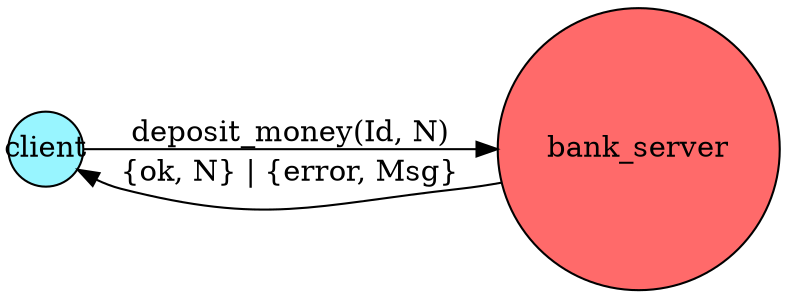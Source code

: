 digraph G {
  rankdir=LR
  {
    node [style=filled shape="circle"]
    client [fillcolor=cadetblue1 fixedsize=true label="client"]
    bank [fillcolor=indianred1 label="bank_server"]
  }

  client -> bank [label="deposit_money(Id, N)"]
  client -> bank [label="{ok, N} | {error, Msg}", dir=back]
}